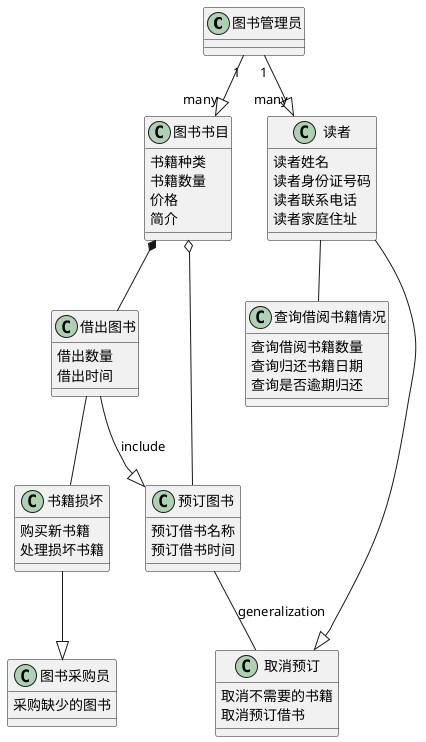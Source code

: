 @startuml

图书管理员"1"--|>"many"图书书目
图书书目 *-- 借出图书
图书书目 o-- 预订图书
图书管理员"1"--|>"many"读者
读者 -- 查询借阅书籍情况
读者 --|> 取消预订
借出图书--书籍损坏
书籍损坏--|>图书采购员
借出图书--|>预订图书 : include
预订图书--取消预订 :generalization

class 图书采购员{
      采购缺少的图书
}
class 书籍损坏{
      购买新书籍
      处理损坏书籍
}
class 查询借阅书籍情况{
      查询借阅书籍数量
      查询归还书籍日期
      查询是否逾期归还
}
class 取消预订{
      取消不需要的书籍
      取消预订借书
}
class 读者{
      读者姓名
      读者身份证号码
      读者联系电话
      读者家庭住址
}
class 图书书目 {
      书籍种类
      书籍数量
      价格
      简介
}
class 借出图书{
      借出数量
      借出时间
}
class 预订图书{
      预订借书名称
      预订借书时间
}
@enduml